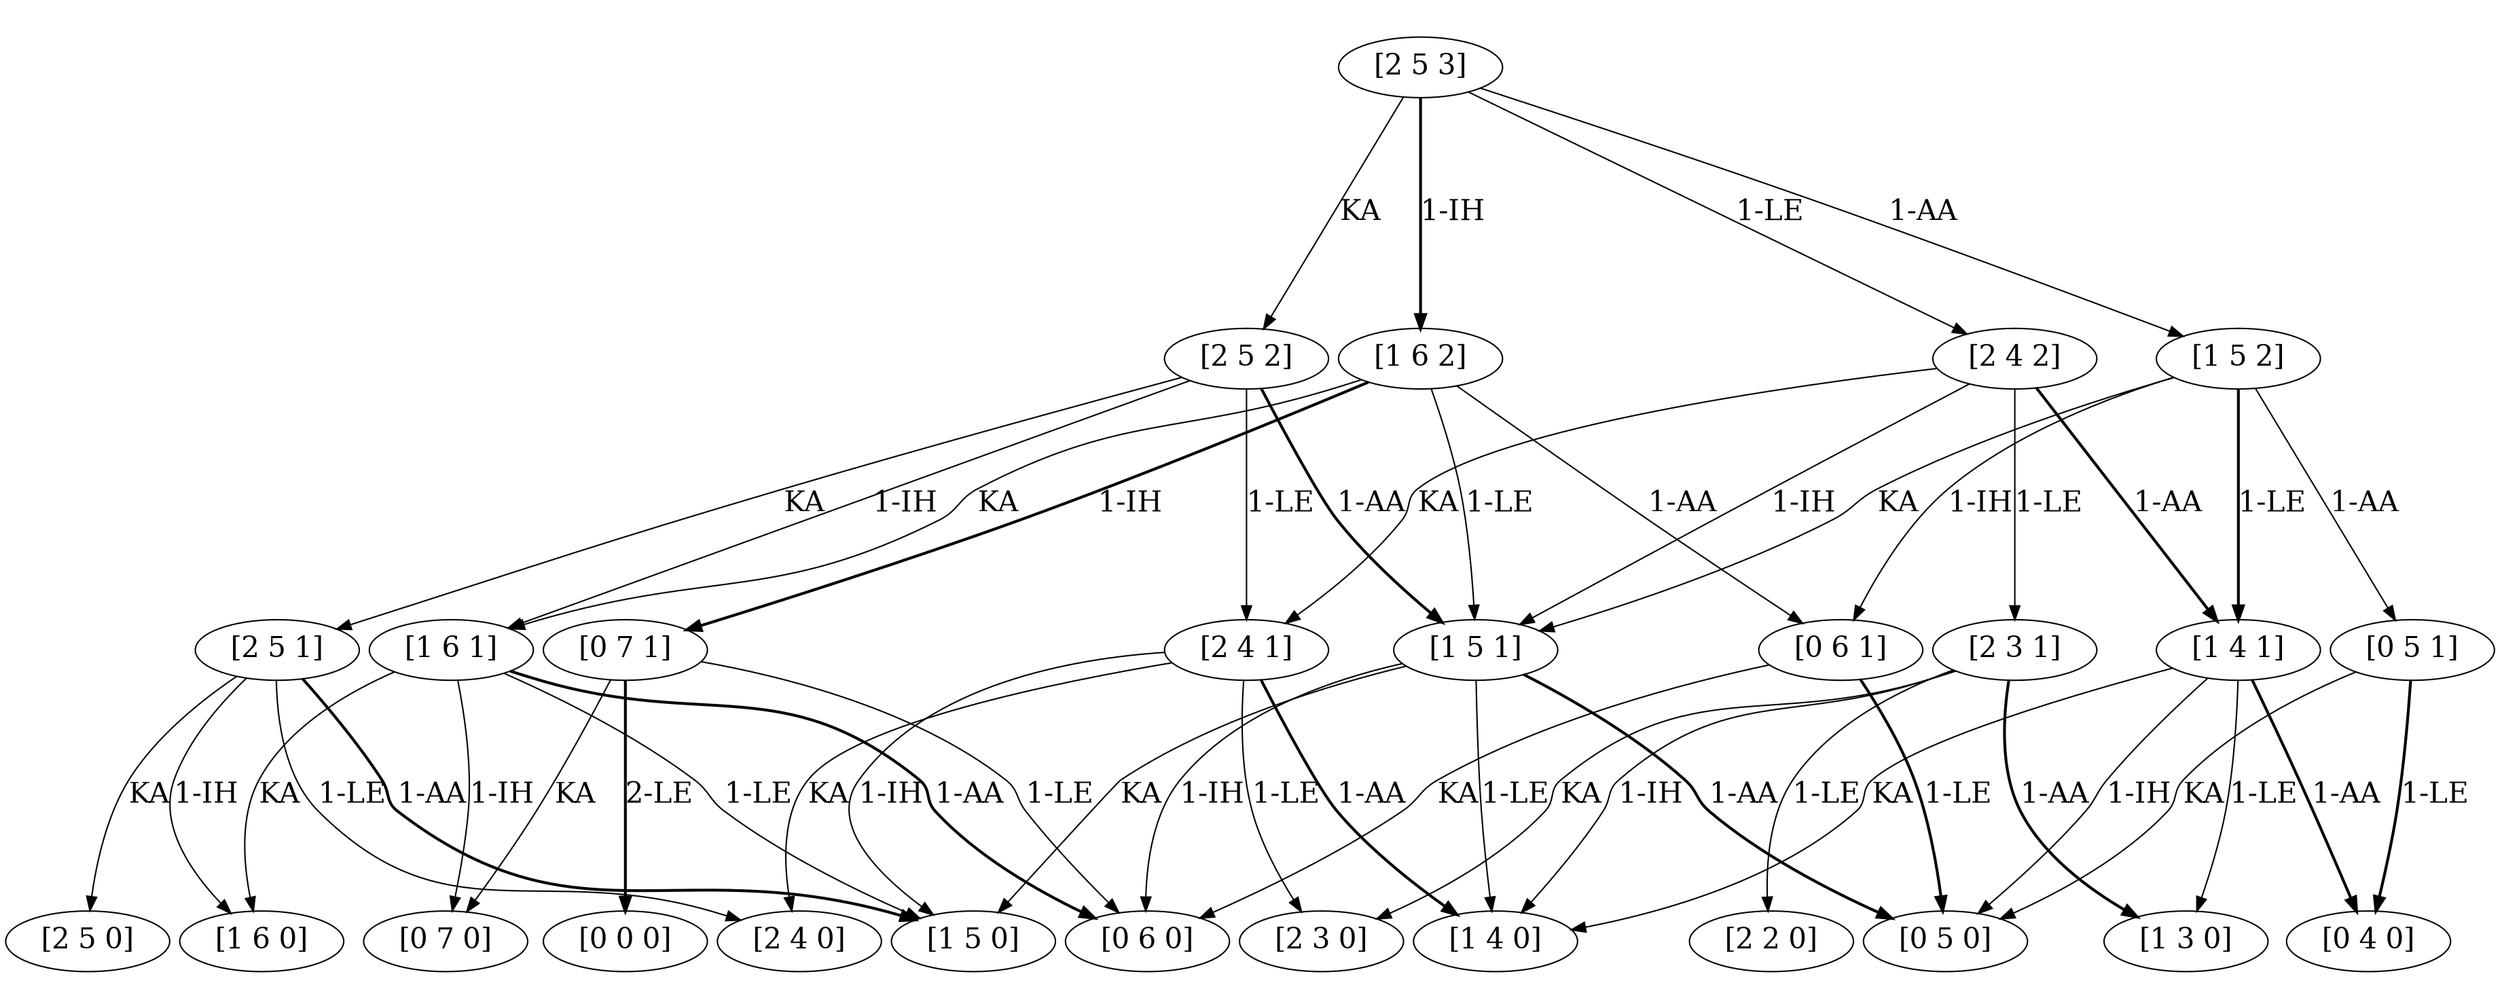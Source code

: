 digraph  {
	graph [ratio=0.4, nodesep=0.1, margin=0];
	node [label="\N", fontsize=20];
	edge [fontsize=20]
	8	 [capacity="[2]",
		label="[2 5 0]",
		stock="[5]",
		time=0,
		value=0.0];
	9	 [capacity="[2]",
		label="[2 5 1]",
		stock="[5]",
		time=1,
		value=100.0];
	9 -> 8 [key=0,
	goal="[2 5 0]",
	label=KA,
	modus=KA,
	not_best_politic=True,
	revenue=0,
	time=1,
	weight=0.0,
	weight_goal=0.0];
12 [capacity="[2]",
	label="[2 4 0]",
	stock="[4]",
	time=0,
	value=0.0];
9 -> 12 [key=1,
goal="[2 4 0]",
label="1-LE",
modus=LE,
not_best_politic=True,
revenue=100,
time=1,
weight=100.0,
weight_goal=0.0];
36 [capacity="[1]",
label="[1 6 0]",
stock="[6]",
time=0,
value=0.0];
9 -> 36 [key=1,
goal="[1 6 0]",
label="1-IH",
modus=IH,
not_best_politic=True,
revenue=0,
time=1,
weight=0.0,
weight_goal=0.0];
40 [capacity="[1]",
label="[1 5 0]",
stock="[5]",
time=0,
value=0.0];
9 -> 40 [key=1,
goal="[1 5 0]",
label="1-AA",
modus=AA,
not_best_politic=False,
revenue=100,
style=bold,
time=1,
weight=100.0,
weight_goal=0.0];
10 [capacity="[2]",
label="[2 5 2]",
stock="[5]",
time=2,
value=200.0];
10 -> 9 [key=0,
goal="[2 5 1]",
label=KA,
modus=KA,
not_best_politic=True,
revenue=0,
time=2,
weight=0.0,
weight_goal=100.0];
13 [capacity="[2]",
label="[2 4 1]",
stock="[4]",
time=1,
value=100.0];
10 -> 13 [key=1,
goal="[2 4 1]",
label="1-LE",
modus=LE,
not_best_politic=True,
revenue=100,
time=2,
weight=100.0,
weight_goal=100.0];
37 [capacity="[1]",
label="[1 6 1]",
stock="[6]",
time=1,
value=100.0];
10 -> 37 [key=1,
goal="[1 6 1]",
label="1-IH",
modus=IH,
not_best_politic=True,
revenue=0,
time=2,
weight=0.0,
weight_goal=100.0];
41 [capacity="[1]",
label="[1 5 1]",
stock="[5]",
time=1,
value=100.0];
10 -> 41 [key=1,
goal="[1 5 1]",
label="1-AA",
modus=AA,
not_best_politic=False,
revenue=100,
style=bold,
time=2,
weight=100.0,
weight_goal=100.0];
11 [capacity="[2]",
label="[2 5 3]",
stock="[5]",
time=3,
value=387.5];
11 -> 10 [key=0,
goal="[2 5 2]",
label=KA,
modus=KA,
not_best_politic=True,
revenue=0,
time=3,
weight=0.0,
weight_goal=200.0];
14 [capacity="[2]",
label="[2 4 2]",
stock="[4]",
time=2,
value=200.0];
11 -> 14 [key=1,
goal="[2 4 2]",
label="1-LE",
modus=LE,
not_best_politic=True,
revenue=100,
time=3,
weight=100.0,
weight_goal=200.0];
38 [capacity="[1]",
label="[1 6 2]",
stock="[6]",
time=2,
value=400.0];
11 -> 38 [key=1,
goal="[1 6 2]",
label="1-IH",
modus=IH,
not_best_politic=False,
revenue=0,
style=bold,
time=3,
weight=200.0,
weight_goal=400.0];
42 [capacity="[1]",
label="[1 5 2]",
stock="[5]",
time=2,
value=175.0];
11 -> 42 [key=1,
goal="[1 5 2]",
label="1-AA",
modus=AA,
not_best_politic=True,
revenue=100,
time=3,
weight=75.0,
weight_goal=175.0];
13 -> 12 [key=0,
goal="[2 4 0]",
label=KA,
modus=KA,
not_best_politic=True,
revenue=0,
time=1,
weight=0.0,
weight_goal=0.0];
16 [capacity="[2]",
label="[2 3 0]",
stock="[3]",
time=0,
value=0.0];
13 -> 16 [key=1,
goal="[2 3 0]",
label="1-LE",
modus=LE,
not_best_politic=True,
revenue=100,
time=1,
weight=100.0,
weight_goal=0.0];
13 -> 40 [key=1,
goal="[1 5 0]",
label="1-IH",
modus=IH,
not_best_politic=True,
revenue=0,
time=1,
weight=0.0,
weight_goal=0.0];
44 [capacity="[1]",
label="[1 4 0]",
stock="[4]",
time=0,
value=0.0];
13 -> 44 [key=1,
goal="[1 4 0]",
label="1-AA",
modus=AA,
not_best_politic=False,
revenue=100,
style=bold,
time=1,
weight=100.0,
weight_goal=0.0];
14 -> 13 [key=0,
goal="[2 4 1]",
label=KA,
modus=KA,
not_best_politic=True,
revenue=0,
time=2,
weight=0.0,
weight_goal=100.0];
17 [capacity="[2]",
label="[2 3 1]",
stock="[3]",
time=1,
value=100.0];
14 -> 17 [key=1,
goal="[2 3 1]",
label="1-LE",
modus=LE,
not_best_politic=True,
revenue=100,
time=2,
weight=100.0,
weight_goal=100.0];
14 -> 41 [key=1,
goal="[1 5 1]",
label="1-IH",
modus=IH,
not_best_politic=True,
revenue=0,
time=2,
weight=0.0,
weight_goal=100.0];
45 [capacity="[1]",
label="[1 4 1]",
stock="[4]",
time=1,
value=100.0];
14 -> 45 [key=1,
goal="[1 4 1]",
label="1-AA",
modus=AA,
not_best_politic=False,
revenue=100,
style=bold,
time=2,
weight=100.0,
weight_goal=100.0];
17 -> 16 [key=0,
goal="[2 3 0]",
label=KA,
modus=KA,
not_best_politic=True,
revenue=0,
time=1,
weight=0.0,
weight_goal=0.0];
20 [capacity="[2]",
label="[2 2 0]",
stock="[2]",
time=0,
value=0.0];
17 -> 20 [key=1,
goal="[2 2 0]",
label="1-LE",
modus=LE,
not_best_politic=True,
revenue=100,
time=1,
weight=100.0,
weight_goal=0.0];
17 -> 44 [key=1,
goal="[1 4 0]",
label="1-IH",
modus=IH,
not_best_politic=True,
revenue=0,
time=1,
weight=0.0,
weight_goal=0.0];
48 [capacity="[1]",
label="[1 3 0]",
stock="[3]",
time=0,
value=0.0];
17 -> 48 [key=1,
goal="[1 3 0]",
label="1-AA",
modus=AA,
not_best_politic=False,
revenue=100,
style=bold,
time=1,
weight=100.0,
weight_goal=0.0];
37 -> 36 [key=0,
goal="[1 6 0]",
label=KA,
modus=KA,
not_best_politic=True,
revenue=0,
time=1,
weight=0.0,
weight_goal=0.0];
37 -> 40 [key=1,
goal="[1 5 0]",
label="1-LE",
modus=LE,
not_best_politic=True,
revenue=100,
time=1,
weight=100.0,
weight_goal=0.0];
64 [capacity="[0]",
label="[0 7 0]",
stock="[7]",
time=0,
value=0.0];
37 -> 64 [key=1,
goal="[0 7 0]",
label="1-IH",
modus=IH,
not_best_politic=True,
revenue=0,
time=1,
weight=0.0,
weight_goal=0.0];
68 [capacity="[0]",
label="[0 6 0]",
stock="[6]",
time=0,
value=0.0];
37 -> 68 [key=1,
goal="[0 6 0]",
label="1-AA",
modus=AA,
not_best_politic=False,
revenue=100,
style=bold,
time=1,
weight=100.0,
weight_goal=0.0];
38 -> 37 [key=0,
goal="[1 6 1]",
label=KA,
modus=KA,
not_best_politic=True,
revenue=0,
time=2,
weight=0.0,
weight_goal=100.0];
38 -> 41 [key=1,
goal="[1 5 1]",
label="1-LE",
modus=LE,
not_best_politic=True,
revenue=100,
time=2,
weight=100.0,
weight_goal=100.0];
65 [capacity="[0]",
label="[0 7 1]",
stock="[7]",
time=1,
value=550.0];
38 -> 65 [key=1,
goal="[0 7 1]",
label="1-IH",
modus=IH,
not_best_politic=False,
revenue=0,
style=bold,
time=2,
weight=450.0,
weight_goal=550.0];
69 [capacity="[0]",
label="[0 6 1]",
stock="[6]",
time=1,
value=50.0];
38 -> 69 [key=1,
goal="[0 6 1]",
label="1-AA",
modus=AA,
not_best_politic=True,
revenue=100,
time=2,
weight=50.0,
weight_goal=50.0];
41 -> 40 [key=0,
goal="[1 5 0]",
label=KA,
modus=KA,
not_best_politic=True,
revenue=0,
time=1,
weight=0.0,
weight_goal=0.0];
41 -> 44 [key=1,
goal="[1 4 0]",
label="1-LE",
modus=LE,
not_best_politic=True,
revenue=100,
time=1,
weight=100.0,
weight_goal=0.0];
41 -> 68 [key=1,
goal="[0 6 0]",
label="1-IH",
modus=IH,
not_best_politic=True,
revenue=0,
time=1,
weight=0.0,
weight_goal=0.0];
72 [capacity="[0]",
label="[0 5 0]",
stock="[5]",
time=0,
value=0.0];
41 -> 72 [key=1,
goal="[0 5 0]",
label="1-AA",
modus=AA,
not_best_politic=False,
revenue=100,
style=bold,
time=1,
weight=100.0,
weight_goal=0.0];
42 -> 41 [key=0,
goal="[1 5 1]",
label=KA,
modus=KA,
not_best_politic=True,
revenue=0,
time=2,
weight=0.0,
weight_goal=100.0];
42 -> 45 [key=1,
goal="[1 4 1]",
label="1-LE",
modus=LE,
not_best_politic=False,
revenue=100,
style=bold,
time=2,
weight=100.0,
weight_goal=100.0];
42 -> 69 [key=1,
goal="[0 6 1]",
label="1-IH",
modus=IH,
not_best_politic=True,
revenue=0,
time=2,
weight=-50.0,
weight_goal=50.0];
73 [capacity="[0]",
label="[0 5 1]",
stock="[5]",
time=1,
value=50.0];
42 -> 73 [key=1,
goal="[0 5 1]",
label="1-AA",
modus=AA,
not_best_politic=True,
revenue=100,
time=2,
weight=50.0,
weight_goal=50.0];
45 -> 44 [key=0,
goal="[1 4 0]",
label=KA,
modus=KA,
not_best_politic=True,
revenue=0,
time=1,
weight=0.0,
weight_goal=0.0];
45 -> 48 [key=1,
goal="[1 3 0]",
label="1-LE",
modus=LE,
not_best_politic=True,
revenue=100,
time=1,
weight=100.0,
weight_goal=0.0];
45 -> 72 [key=1,
goal="[0 5 0]",
label="1-IH",
modus=IH,
not_best_politic=True,
revenue=0,
time=1,
weight=0.0,
weight_goal=0.0];
76 [capacity="[0]",
label="[0 4 0]",
stock="[4]",
time=0,
value=0.0];
45 -> 76 [key=1,
goal="[0 4 0]",
label="1-AA",
modus=AA,
not_best_politic=False,
revenue=100,
style=bold,
time=1,
weight=100.0,
weight_goal=0.0];
65 -> 64 [key=0,
goal="[0 7 0]",
label=KA,
modus=KA,
not_best_politic=True,
revenue=0,
time=1,
weight=0.0,
weight_goal=0.0];
65 -> 68 [key=1,
goal="[0 6 0]",
label="1-LE",
modus=LE,
not_best_politic=True,
revenue=100,
time=1,
weight=100.0,
weight_goal=0.0];
92 [capacity="[0]",
label="[0 0 0]",
stock="[0]",
time=0,
value=0.0];
65 -> 92 [key=2,
goal="[0 0 0]",
label="2-LE",
modus=LE,
not_best_politic=False,
revenue=5000,
style=bold,
time=1,
weight=5000.0,
weight_goal=0.0];
69 -> 68 [key=0,
goal="[0 6 0]",
label=KA,
modus=KA,
not_best_politic=True,
revenue=0,
time=1,
weight=0.0,
weight_goal=0.0];
69 -> 72 [key=1,
goal="[0 5 0]",
label="1-LE",
modus=LE,
not_best_politic=False,
revenue=100,
style=bold,
time=1,
weight=100.0,
weight_goal=0.0];
73 -> 72 [key=0,
goal="[0 5 0]",
label=KA,
modus=KA,
not_best_politic=True,
revenue=0,
time=1,
weight=0.0,
weight_goal=0.0];
73 -> 76 [key=1,
goal="[0 4 0]",
label="1-LE",
modus=LE,
not_best_politic=False,
revenue=100,
style=bold,
time=1,
weight=100.0,
weight_goal=0.0];
}
